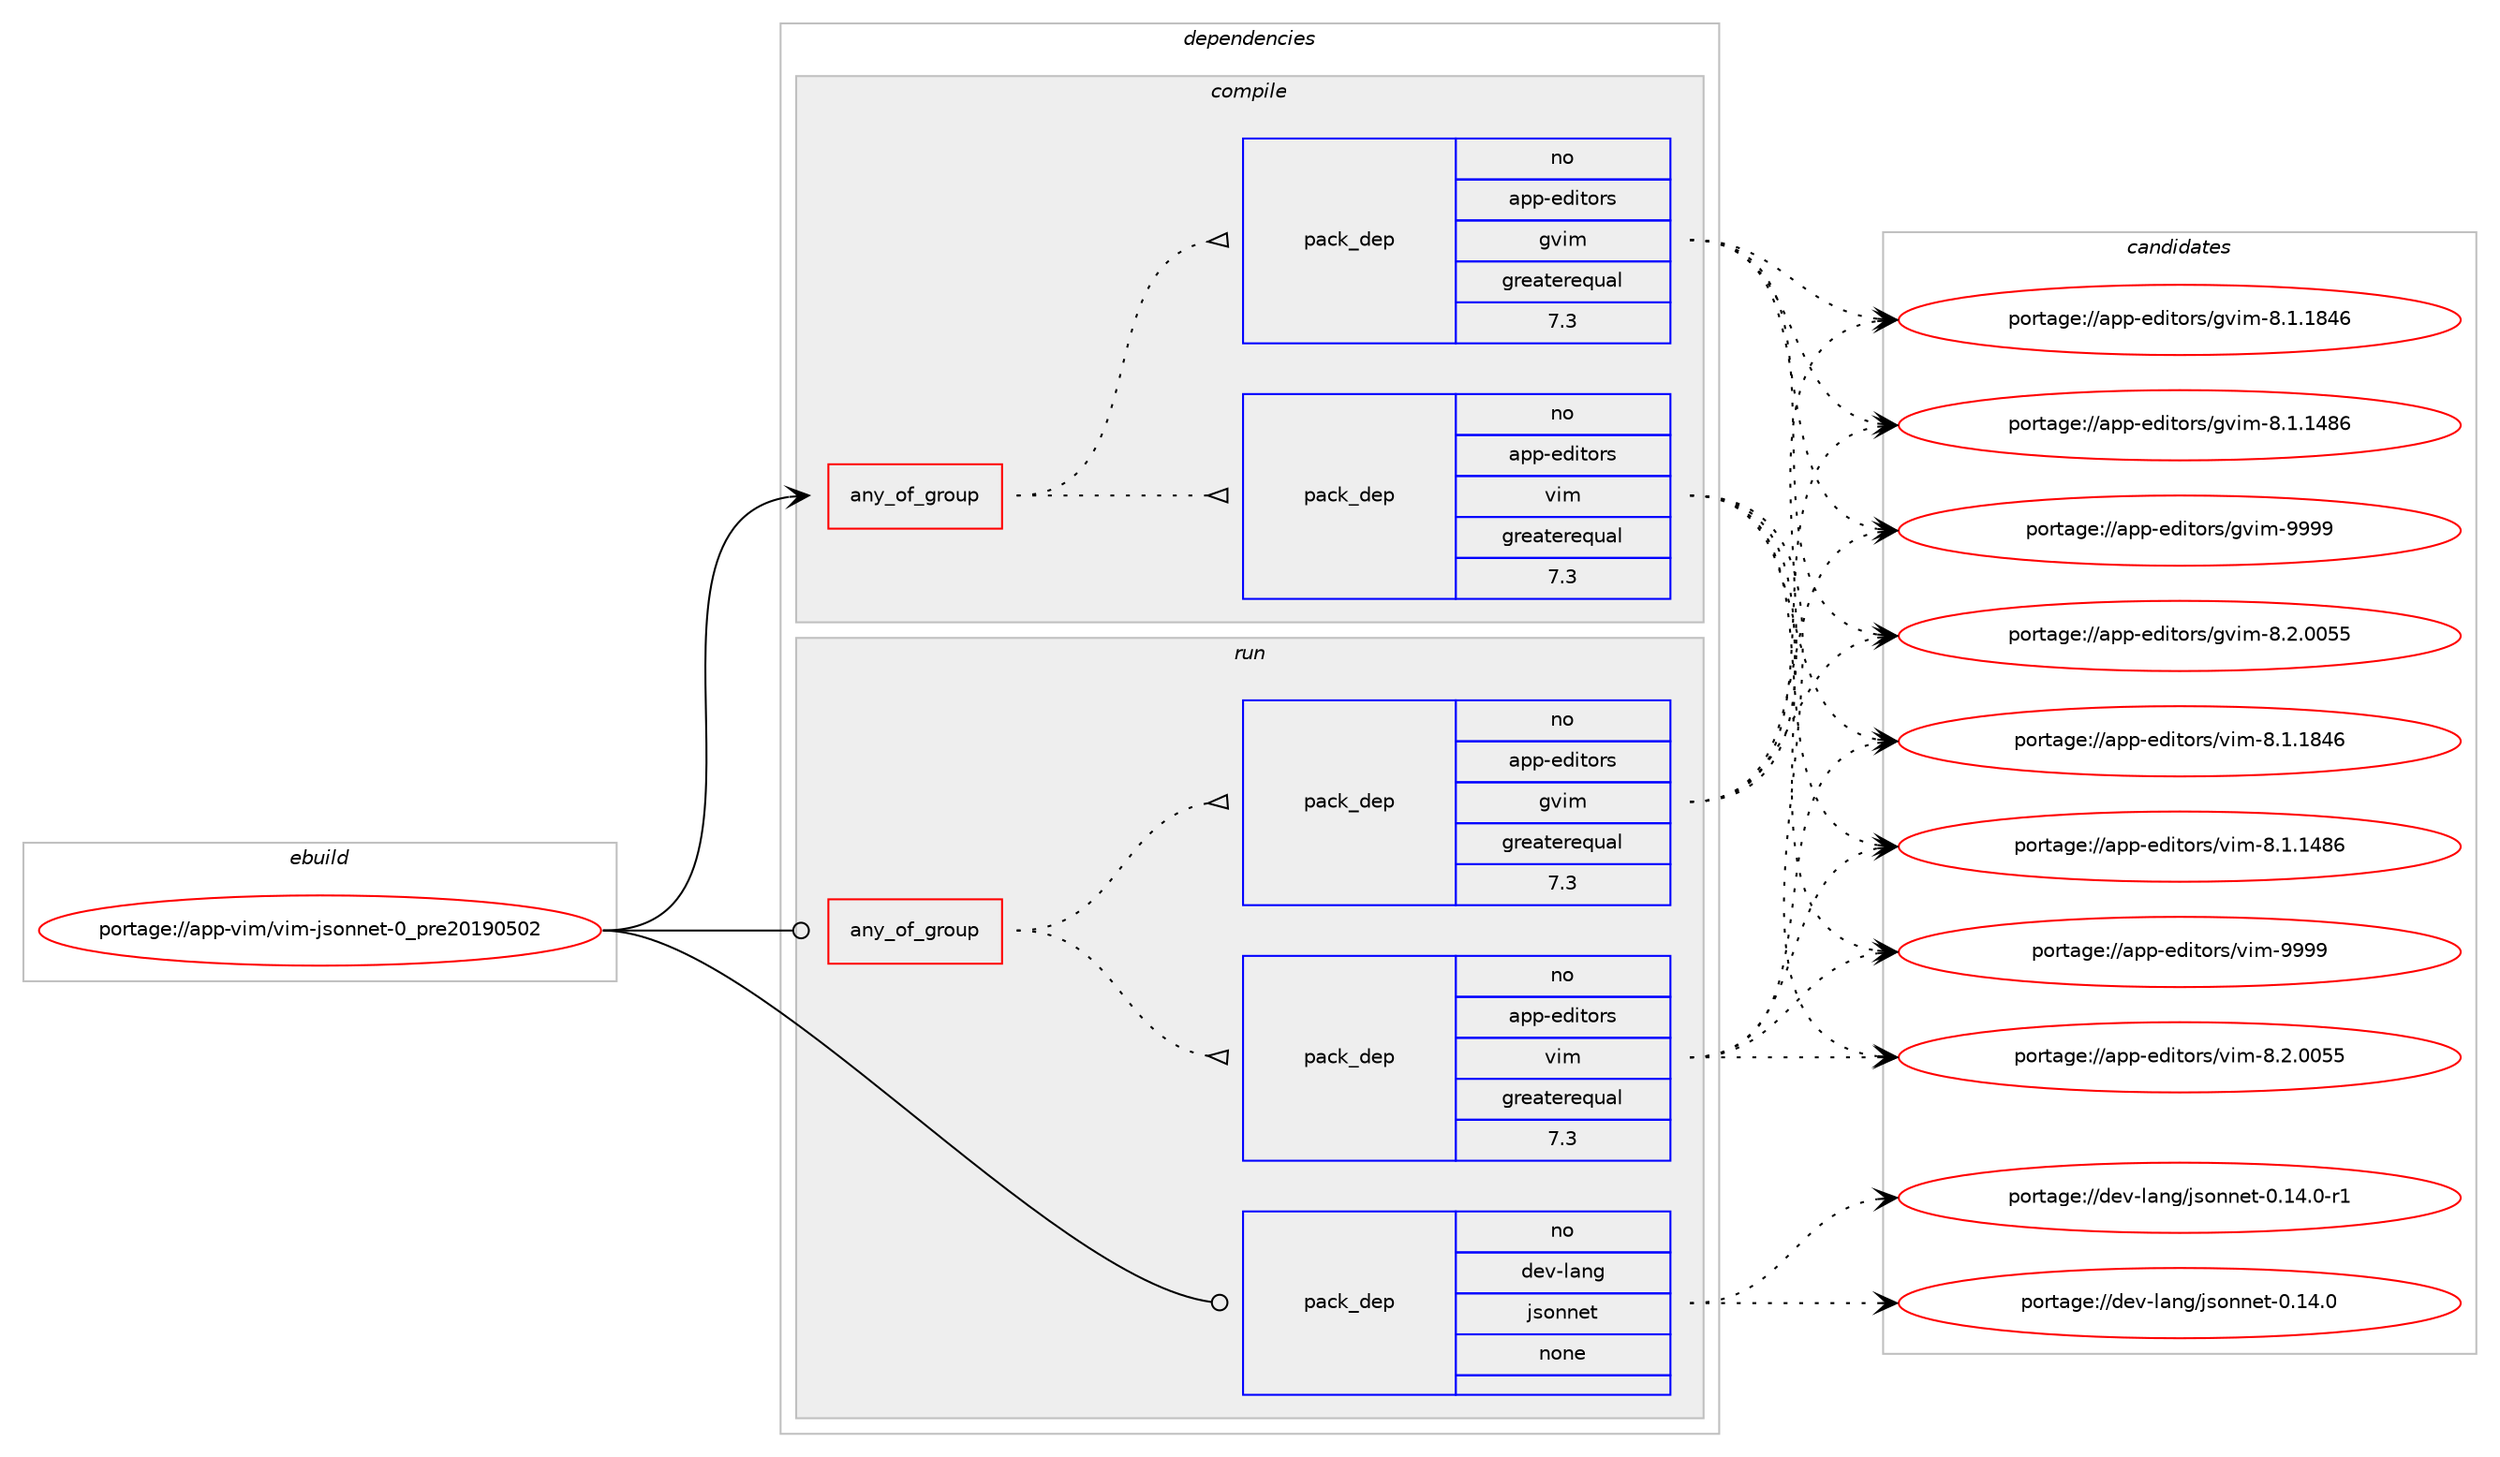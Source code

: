 digraph prolog {

# *************
# Graph options
# *************

newrank=true;
concentrate=true;
compound=true;
graph [rankdir=LR,fontname=Helvetica,fontsize=10,ranksep=1.5];#, ranksep=2.5, nodesep=0.2];
edge  [arrowhead=vee];
node  [fontname=Helvetica,fontsize=10];

# **********
# The ebuild
# **********

subgraph cluster_leftcol {
color=gray;
rank=same;
label=<<i>ebuild</i>>;
id [label="portage://app-vim/vim-jsonnet-0_pre20190502", color=red, width=4, href="../app-vim/vim-jsonnet-0_pre20190502.svg"];
}

# ****************
# The dependencies
# ****************

subgraph cluster_midcol {
color=gray;
label=<<i>dependencies</i>>;
subgraph cluster_compile {
fillcolor="#eeeeee";
style=filled;
label=<<i>compile</i>>;
subgraph any7184 {
dependency589073 [label=<<TABLE BORDER="0" CELLBORDER="1" CELLSPACING="0" CELLPADDING="4"><TR><TD CELLPADDING="10">any_of_group</TD></TR></TABLE>>, shape=none, color=red];subgraph pack442476 {
dependency589074 [label=<<TABLE BORDER="0" CELLBORDER="1" CELLSPACING="0" CELLPADDING="4" WIDTH="220"><TR><TD ROWSPAN="6" CELLPADDING="30">pack_dep</TD></TR><TR><TD WIDTH="110">no</TD></TR><TR><TD>app-editors</TD></TR><TR><TD>vim</TD></TR><TR><TD>greaterequal</TD></TR><TR><TD>7.3</TD></TR></TABLE>>, shape=none, color=blue];
}
dependency589073:e -> dependency589074:w [weight=20,style="dotted",arrowhead="oinv"];
subgraph pack442477 {
dependency589075 [label=<<TABLE BORDER="0" CELLBORDER="1" CELLSPACING="0" CELLPADDING="4" WIDTH="220"><TR><TD ROWSPAN="6" CELLPADDING="30">pack_dep</TD></TR><TR><TD WIDTH="110">no</TD></TR><TR><TD>app-editors</TD></TR><TR><TD>gvim</TD></TR><TR><TD>greaterequal</TD></TR><TR><TD>7.3</TD></TR></TABLE>>, shape=none, color=blue];
}
dependency589073:e -> dependency589075:w [weight=20,style="dotted",arrowhead="oinv"];
}
id:e -> dependency589073:w [weight=20,style="solid",arrowhead="vee"];
}
subgraph cluster_compileandrun {
fillcolor="#eeeeee";
style=filled;
label=<<i>compile and run</i>>;
}
subgraph cluster_run {
fillcolor="#eeeeee";
style=filled;
label=<<i>run</i>>;
subgraph any7185 {
dependency589076 [label=<<TABLE BORDER="0" CELLBORDER="1" CELLSPACING="0" CELLPADDING="4"><TR><TD CELLPADDING="10">any_of_group</TD></TR></TABLE>>, shape=none, color=red];subgraph pack442478 {
dependency589077 [label=<<TABLE BORDER="0" CELLBORDER="1" CELLSPACING="0" CELLPADDING="4" WIDTH="220"><TR><TD ROWSPAN="6" CELLPADDING="30">pack_dep</TD></TR><TR><TD WIDTH="110">no</TD></TR><TR><TD>app-editors</TD></TR><TR><TD>vim</TD></TR><TR><TD>greaterequal</TD></TR><TR><TD>7.3</TD></TR></TABLE>>, shape=none, color=blue];
}
dependency589076:e -> dependency589077:w [weight=20,style="dotted",arrowhead="oinv"];
subgraph pack442479 {
dependency589078 [label=<<TABLE BORDER="0" CELLBORDER="1" CELLSPACING="0" CELLPADDING="4" WIDTH="220"><TR><TD ROWSPAN="6" CELLPADDING="30">pack_dep</TD></TR><TR><TD WIDTH="110">no</TD></TR><TR><TD>app-editors</TD></TR><TR><TD>gvim</TD></TR><TR><TD>greaterequal</TD></TR><TR><TD>7.3</TD></TR></TABLE>>, shape=none, color=blue];
}
dependency589076:e -> dependency589078:w [weight=20,style="dotted",arrowhead="oinv"];
}
id:e -> dependency589076:w [weight=20,style="solid",arrowhead="odot"];
subgraph pack442480 {
dependency589079 [label=<<TABLE BORDER="0" CELLBORDER="1" CELLSPACING="0" CELLPADDING="4" WIDTH="220"><TR><TD ROWSPAN="6" CELLPADDING="30">pack_dep</TD></TR><TR><TD WIDTH="110">no</TD></TR><TR><TD>dev-lang</TD></TR><TR><TD>jsonnet</TD></TR><TR><TD>none</TD></TR><TR><TD></TD></TR></TABLE>>, shape=none, color=blue];
}
id:e -> dependency589079:w [weight=20,style="solid",arrowhead="odot"];
}
}

# **************
# The candidates
# **************

subgraph cluster_choices {
rank=same;
color=gray;
label=<<i>candidates</i>>;

subgraph choice442476 {
color=black;
nodesep=1;
choice9711211245101100105116111114115471181051094557575757 [label="portage://app-editors/vim-9999", color=red, width=4,href="../app-editors/vim-9999.svg"];
choice971121124510110010511611111411547118105109455646504648485353 [label="portage://app-editors/vim-8.2.0055", color=red, width=4,href="../app-editors/vim-8.2.0055.svg"];
choice971121124510110010511611111411547118105109455646494649565254 [label="portage://app-editors/vim-8.1.1846", color=red, width=4,href="../app-editors/vim-8.1.1846.svg"];
choice971121124510110010511611111411547118105109455646494649525654 [label="portage://app-editors/vim-8.1.1486", color=red, width=4,href="../app-editors/vim-8.1.1486.svg"];
dependency589074:e -> choice9711211245101100105116111114115471181051094557575757:w [style=dotted,weight="100"];
dependency589074:e -> choice971121124510110010511611111411547118105109455646504648485353:w [style=dotted,weight="100"];
dependency589074:e -> choice971121124510110010511611111411547118105109455646494649565254:w [style=dotted,weight="100"];
dependency589074:e -> choice971121124510110010511611111411547118105109455646494649525654:w [style=dotted,weight="100"];
}
subgraph choice442477 {
color=black;
nodesep=1;
choice9711211245101100105116111114115471031181051094557575757 [label="portage://app-editors/gvim-9999", color=red, width=4,href="../app-editors/gvim-9999.svg"];
choice971121124510110010511611111411547103118105109455646504648485353 [label="portage://app-editors/gvim-8.2.0055", color=red, width=4,href="../app-editors/gvim-8.2.0055.svg"];
choice971121124510110010511611111411547103118105109455646494649565254 [label="portage://app-editors/gvim-8.1.1846", color=red, width=4,href="../app-editors/gvim-8.1.1846.svg"];
choice971121124510110010511611111411547103118105109455646494649525654 [label="portage://app-editors/gvim-8.1.1486", color=red, width=4,href="../app-editors/gvim-8.1.1486.svg"];
dependency589075:e -> choice9711211245101100105116111114115471031181051094557575757:w [style=dotted,weight="100"];
dependency589075:e -> choice971121124510110010511611111411547103118105109455646504648485353:w [style=dotted,weight="100"];
dependency589075:e -> choice971121124510110010511611111411547103118105109455646494649565254:w [style=dotted,weight="100"];
dependency589075:e -> choice971121124510110010511611111411547103118105109455646494649525654:w [style=dotted,weight="100"];
}
subgraph choice442478 {
color=black;
nodesep=1;
choice9711211245101100105116111114115471181051094557575757 [label="portage://app-editors/vim-9999", color=red, width=4,href="../app-editors/vim-9999.svg"];
choice971121124510110010511611111411547118105109455646504648485353 [label="portage://app-editors/vim-8.2.0055", color=red, width=4,href="../app-editors/vim-8.2.0055.svg"];
choice971121124510110010511611111411547118105109455646494649565254 [label="portage://app-editors/vim-8.1.1846", color=red, width=4,href="../app-editors/vim-8.1.1846.svg"];
choice971121124510110010511611111411547118105109455646494649525654 [label="portage://app-editors/vim-8.1.1486", color=red, width=4,href="../app-editors/vim-8.1.1486.svg"];
dependency589077:e -> choice9711211245101100105116111114115471181051094557575757:w [style=dotted,weight="100"];
dependency589077:e -> choice971121124510110010511611111411547118105109455646504648485353:w [style=dotted,weight="100"];
dependency589077:e -> choice971121124510110010511611111411547118105109455646494649565254:w [style=dotted,weight="100"];
dependency589077:e -> choice971121124510110010511611111411547118105109455646494649525654:w [style=dotted,weight="100"];
}
subgraph choice442479 {
color=black;
nodesep=1;
choice9711211245101100105116111114115471031181051094557575757 [label="portage://app-editors/gvim-9999", color=red, width=4,href="../app-editors/gvim-9999.svg"];
choice971121124510110010511611111411547103118105109455646504648485353 [label="portage://app-editors/gvim-8.2.0055", color=red, width=4,href="../app-editors/gvim-8.2.0055.svg"];
choice971121124510110010511611111411547103118105109455646494649565254 [label="portage://app-editors/gvim-8.1.1846", color=red, width=4,href="../app-editors/gvim-8.1.1846.svg"];
choice971121124510110010511611111411547103118105109455646494649525654 [label="portage://app-editors/gvim-8.1.1486", color=red, width=4,href="../app-editors/gvim-8.1.1486.svg"];
dependency589078:e -> choice9711211245101100105116111114115471031181051094557575757:w [style=dotted,weight="100"];
dependency589078:e -> choice971121124510110010511611111411547103118105109455646504648485353:w [style=dotted,weight="100"];
dependency589078:e -> choice971121124510110010511611111411547103118105109455646494649565254:w [style=dotted,weight="100"];
dependency589078:e -> choice971121124510110010511611111411547103118105109455646494649525654:w [style=dotted,weight="100"];
}
subgraph choice442480 {
color=black;
nodesep=1;
choice100101118451089711010347106115111110110101116454846495246484511449 [label="portage://dev-lang/jsonnet-0.14.0-r1", color=red, width=4,href="../dev-lang/jsonnet-0.14.0-r1.svg"];
choice10010111845108971101034710611511111011010111645484649524648 [label="portage://dev-lang/jsonnet-0.14.0", color=red, width=4,href="../dev-lang/jsonnet-0.14.0.svg"];
dependency589079:e -> choice100101118451089711010347106115111110110101116454846495246484511449:w [style=dotted,weight="100"];
dependency589079:e -> choice10010111845108971101034710611511111011010111645484649524648:w [style=dotted,weight="100"];
}
}

}
